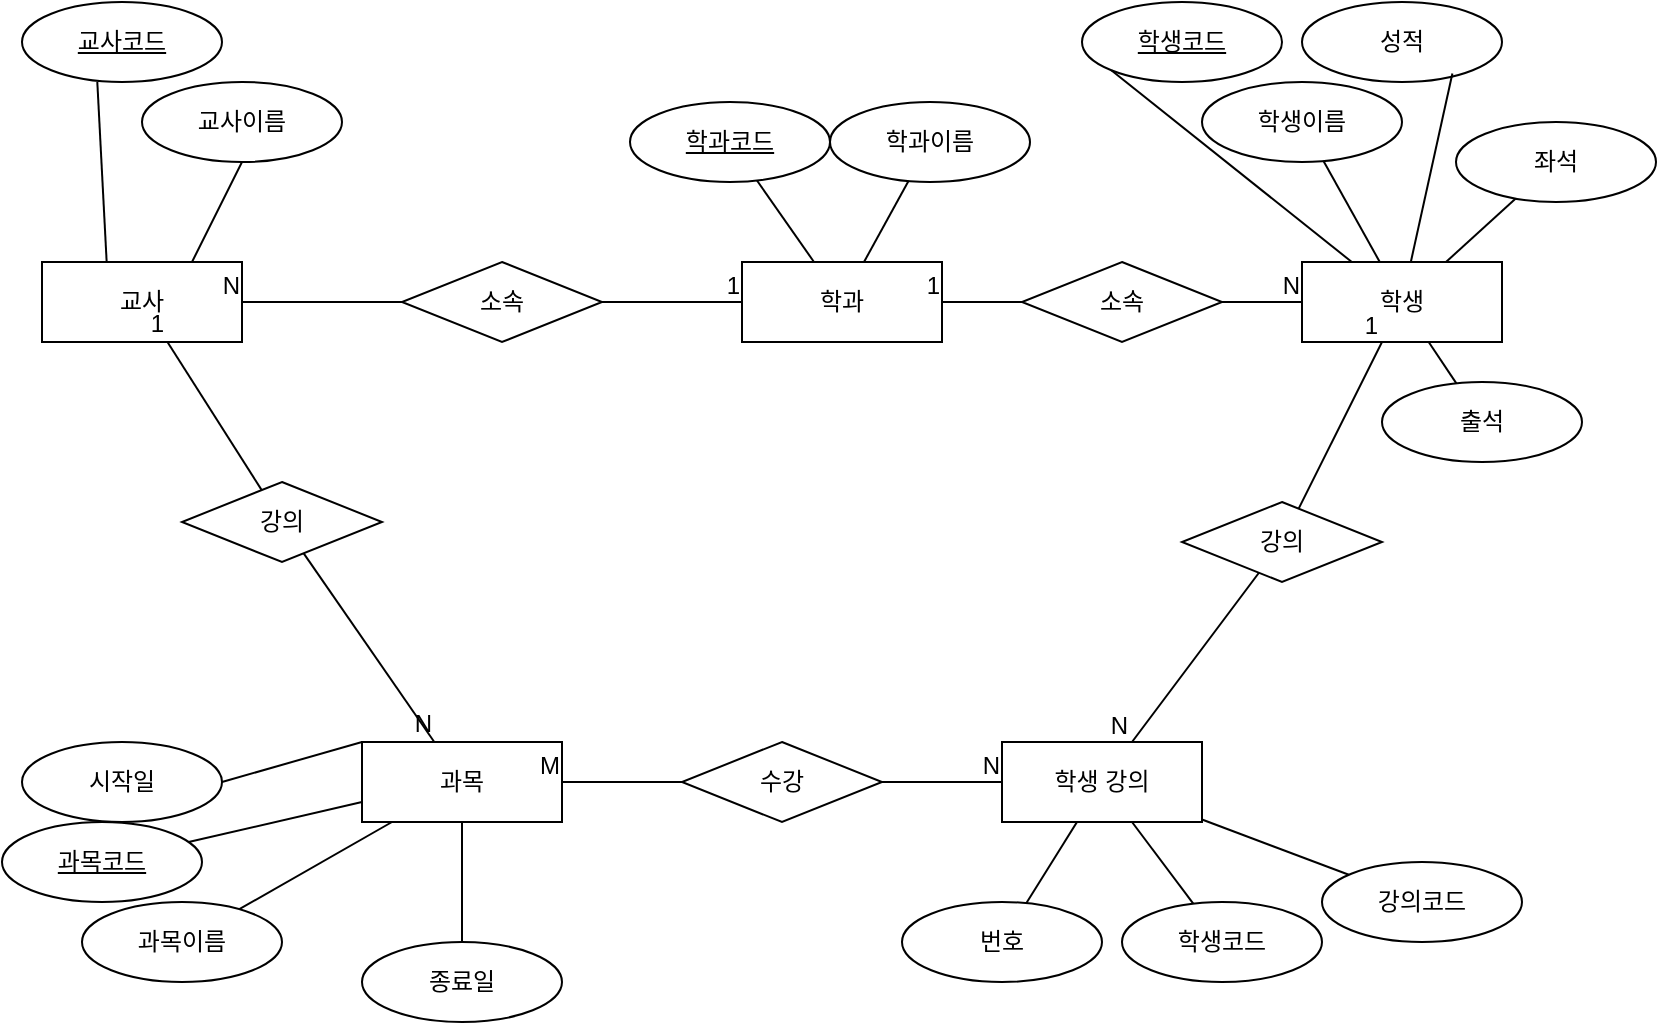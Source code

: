 <mxfile version="21.6.2" type="device">
  <diagram name="페이지-1" id="Dtqa8Nk4vweeRr1o5PZ7">
    <mxGraphModel dx="1434" dy="699" grid="1" gridSize="10" guides="1" tooltips="1" connect="1" arrows="1" fold="1" page="1" pageScale="1" pageWidth="827" pageHeight="1169" math="0" shadow="0">
      <root>
        <mxCell id="0" />
        <mxCell id="1" parent="0" />
        <mxCell id="zMYsZ2smEPR20cj2PESS-1" value="학과" style="whiteSpace=wrap;html=1;align=center;" parent="1" vertex="1">
          <mxGeometry x="370" y="160" width="100" height="40" as="geometry" />
        </mxCell>
        <mxCell id="zMYsZ2smEPR20cj2PESS-2" value="교사" style="whiteSpace=wrap;html=1;align=center;" parent="1" vertex="1">
          <mxGeometry x="20" y="160" width="100" height="40" as="geometry" />
        </mxCell>
        <mxCell id="zMYsZ2smEPR20cj2PESS-4" value="학생 강의" style="whiteSpace=wrap;html=1;align=center;" parent="1" vertex="1">
          <mxGeometry x="500" y="400" width="100" height="40" as="geometry" />
        </mxCell>
        <mxCell id="zMYsZ2smEPR20cj2PESS-5" value="과목" style="whiteSpace=wrap;html=1;align=center;" parent="1" vertex="1">
          <mxGeometry x="180" y="400" width="100" height="40" as="geometry" />
        </mxCell>
        <mxCell id="zMYsZ2smEPR20cj2PESS-7" value="학생" style="whiteSpace=wrap;html=1;align=center;" parent="1" vertex="1">
          <mxGeometry x="650" y="160" width="100" height="40" as="geometry" />
        </mxCell>
        <mxCell id="zMYsZ2smEPR20cj2PESS-12" value="수강" style="shape=rhombus;perimeter=rhombusPerimeter;whiteSpace=wrap;html=1;align=center;" parent="1" vertex="1">
          <mxGeometry x="340" y="400" width="100" height="40" as="geometry" />
        </mxCell>
        <mxCell id="zMYsZ2smEPR20cj2PESS-13" value="강의" style="shape=rhombus;perimeter=rhombusPerimeter;whiteSpace=wrap;html=1;align=center;" parent="1" vertex="1">
          <mxGeometry x="90" y="270" width="100" height="40" as="geometry" />
        </mxCell>
        <mxCell id="zMYsZ2smEPR20cj2PESS-14" value="강의" style="shape=rhombus;perimeter=rhombusPerimeter;whiteSpace=wrap;html=1;align=center;" parent="1" vertex="1">
          <mxGeometry x="590" y="280" width="100" height="40" as="geometry" />
        </mxCell>
        <mxCell id="zMYsZ2smEPR20cj2PESS-15" value="소속" style="shape=rhombus;perimeter=rhombusPerimeter;whiteSpace=wrap;html=1;align=center;" parent="1" vertex="1">
          <mxGeometry x="510" y="160" width="100" height="40" as="geometry" />
        </mxCell>
        <mxCell id="zMYsZ2smEPR20cj2PESS-16" value="소속" style="shape=rhombus;perimeter=rhombusPerimeter;whiteSpace=wrap;html=1;align=center;" parent="1" vertex="1">
          <mxGeometry x="200" y="160" width="100" height="40" as="geometry" />
        </mxCell>
        <mxCell id="zMYsZ2smEPR20cj2PESS-17" value="" style="endArrow=none;html=1;rounded=0;entryX=0;entryY=0.5;entryDx=0;entryDy=0;exitX=1;exitY=0.5;exitDx=0;exitDy=0;" parent="1" source="zMYsZ2smEPR20cj2PESS-16" target="zMYsZ2smEPR20cj2PESS-1" edge="1">
          <mxGeometry relative="1" as="geometry">
            <mxPoint x="270" y="250" as="sourcePoint" />
            <mxPoint x="430" y="250" as="targetPoint" />
          </mxGeometry>
        </mxCell>
        <mxCell id="zMYsZ2smEPR20cj2PESS-18" value="1" style="resizable=0;html=1;whiteSpace=wrap;align=right;verticalAlign=bottom;" parent="zMYsZ2smEPR20cj2PESS-17" connectable="0" vertex="1">
          <mxGeometry x="1" relative="1" as="geometry" />
        </mxCell>
        <mxCell id="zMYsZ2smEPR20cj2PESS-19" value="" style="endArrow=none;html=1;rounded=0;entryX=1;entryY=0.5;entryDx=0;entryDy=0;exitX=0;exitY=0.5;exitDx=0;exitDy=0;" parent="1" source="zMYsZ2smEPR20cj2PESS-16" target="zMYsZ2smEPR20cj2PESS-2" edge="1">
          <mxGeometry relative="1" as="geometry">
            <mxPoint x="310" y="290" as="sourcePoint" />
            <mxPoint x="470" y="290" as="targetPoint" />
          </mxGeometry>
        </mxCell>
        <mxCell id="zMYsZ2smEPR20cj2PESS-20" value="N" style="resizable=0;html=1;whiteSpace=wrap;align=right;verticalAlign=bottom;" parent="zMYsZ2smEPR20cj2PESS-19" connectable="0" vertex="1">
          <mxGeometry x="1" relative="1" as="geometry" />
        </mxCell>
        <mxCell id="zMYsZ2smEPR20cj2PESS-21" value="&lt;u&gt;교사코드&lt;/u&gt;" style="ellipse;whiteSpace=wrap;html=1;align=center;" parent="1" vertex="1">
          <mxGeometry x="10" y="30" width="100" height="40" as="geometry" />
        </mxCell>
        <mxCell id="zMYsZ2smEPR20cj2PESS-22" value="교사이름" style="ellipse;whiteSpace=wrap;html=1;align=center;" parent="1" vertex="1">
          <mxGeometry x="70" y="70" width="100" height="40" as="geometry" />
        </mxCell>
        <mxCell id="zMYsZ2smEPR20cj2PESS-24" value="&lt;u&gt;과목코드&lt;/u&gt;" style="ellipse;whiteSpace=wrap;html=1;align=center;" parent="1" vertex="1">
          <mxGeometry y="440" width="100" height="40" as="geometry" />
        </mxCell>
        <mxCell id="zMYsZ2smEPR20cj2PESS-25" value="과목이름" style="ellipse;whiteSpace=wrap;html=1;align=center;" parent="1" vertex="1">
          <mxGeometry x="40" y="480" width="100" height="40" as="geometry" />
        </mxCell>
        <mxCell id="zMYsZ2smEPR20cj2PESS-27" value="종료일" style="ellipse;whiteSpace=wrap;html=1;align=center;" parent="1" vertex="1">
          <mxGeometry x="180" y="500" width="100" height="40" as="geometry" />
        </mxCell>
        <mxCell id="zMYsZ2smEPR20cj2PESS-28" value="시작일" style="ellipse;whiteSpace=wrap;html=1;align=center;" parent="1" vertex="1">
          <mxGeometry x="10" y="400" width="100" height="40" as="geometry" />
        </mxCell>
        <mxCell id="zMYsZ2smEPR20cj2PESS-29" value="번호" style="ellipse;whiteSpace=wrap;html=1;align=center;" parent="1" vertex="1">
          <mxGeometry x="450" y="480" width="100" height="40" as="geometry" />
        </mxCell>
        <mxCell id="zMYsZ2smEPR20cj2PESS-30" value="학생코드" style="ellipse;whiteSpace=wrap;html=1;align=center;" parent="1" vertex="1">
          <mxGeometry x="560" y="480" width="100" height="40" as="geometry" />
        </mxCell>
        <mxCell id="zMYsZ2smEPR20cj2PESS-31" value="강의코드" style="ellipse;whiteSpace=wrap;html=1;align=center;" parent="1" vertex="1">
          <mxGeometry x="660" y="460" width="100" height="40" as="geometry" />
        </mxCell>
        <mxCell id="zMYsZ2smEPR20cj2PESS-32" value="&lt;u&gt;학과코드&lt;/u&gt;" style="ellipse;whiteSpace=wrap;html=1;align=center;" parent="1" vertex="1">
          <mxGeometry x="314" y="80" width="100" height="40" as="geometry" />
        </mxCell>
        <mxCell id="zMYsZ2smEPR20cj2PESS-33" value="학과이름" style="ellipse;whiteSpace=wrap;html=1;align=center;" parent="1" vertex="1">
          <mxGeometry x="414" y="80" width="100" height="40" as="geometry" />
        </mxCell>
        <mxCell id="zMYsZ2smEPR20cj2PESS-34" value="&lt;u&gt;학생코드&lt;/u&gt;" style="ellipse;whiteSpace=wrap;html=1;align=center;" parent="1" vertex="1">
          <mxGeometry x="540" y="30" width="100" height="40" as="geometry" />
        </mxCell>
        <mxCell id="zMYsZ2smEPR20cj2PESS-35" value="학생이름" style="ellipse;whiteSpace=wrap;html=1;align=center;" parent="1" vertex="1">
          <mxGeometry x="600" y="70" width="100" height="40" as="geometry" />
        </mxCell>
        <mxCell id="zMYsZ2smEPR20cj2PESS-36" value="성적" style="ellipse;whiteSpace=wrap;html=1;align=center;" parent="1" vertex="1">
          <mxGeometry x="650" y="30" width="100" height="40" as="geometry" />
        </mxCell>
        <mxCell id="zMYsZ2smEPR20cj2PESS-37" value="출석" style="ellipse;whiteSpace=wrap;html=1;align=center;" parent="1" vertex="1">
          <mxGeometry x="690" y="220" width="100" height="40" as="geometry" />
        </mxCell>
        <mxCell id="zMYsZ2smEPR20cj2PESS-40" value="" style="endArrow=none;html=1;rounded=0;exitX=0.75;exitY=0;exitDx=0;exitDy=0;entryX=0.5;entryY=1;entryDx=0;entryDy=0;" parent="1" source="zMYsZ2smEPR20cj2PESS-2" target="zMYsZ2smEPR20cj2PESS-22" edge="1">
          <mxGeometry relative="1" as="geometry">
            <mxPoint x="360" y="290" as="sourcePoint" />
            <mxPoint x="520" y="290" as="targetPoint" />
          </mxGeometry>
        </mxCell>
        <mxCell id="zMYsZ2smEPR20cj2PESS-41" value="" style="endArrow=none;html=1;rounded=0;exitX=0.372;exitY=0.074;exitDx=0;exitDy=0;exitPerimeter=0;entryX=0.425;entryY=1.065;entryDx=0;entryDy=0;entryPerimeter=0;" parent="1" edge="1">
          <mxGeometry relative="1" as="geometry">
            <mxPoint x="52.35" y="160.36" as="sourcePoint" />
            <mxPoint x="47.65" y="70.0" as="targetPoint" />
          </mxGeometry>
        </mxCell>
        <mxCell id="zMYsZ2smEPR20cj2PESS-42" value="" style="endArrow=none;html=1;rounded=0;exitX=0;exitY=0;exitDx=0;exitDy=0;entryX=1;entryY=0.5;entryDx=0;entryDy=0;" parent="1" source="zMYsZ2smEPR20cj2PESS-5" target="zMYsZ2smEPR20cj2PESS-28" edge="1">
          <mxGeometry relative="1" as="geometry">
            <mxPoint x="360" y="290" as="sourcePoint" />
            <mxPoint x="520" y="290" as="targetPoint" />
          </mxGeometry>
        </mxCell>
        <mxCell id="zMYsZ2smEPR20cj2PESS-43" value="" style="endArrow=none;html=1;rounded=0;exitX=0;exitY=0.75;exitDx=0;exitDy=0;" parent="1" source="zMYsZ2smEPR20cj2PESS-5" target="zMYsZ2smEPR20cj2PESS-24" edge="1">
          <mxGeometry relative="1" as="geometry">
            <mxPoint x="360" y="290" as="sourcePoint" />
            <mxPoint x="520" y="290" as="targetPoint" />
          </mxGeometry>
        </mxCell>
        <mxCell id="zMYsZ2smEPR20cj2PESS-44" value="" style="endArrow=none;html=1;rounded=0;" parent="1" source="zMYsZ2smEPR20cj2PESS-5" target="zMYsZ2smEPR20cj2PESS-25" edge="1">
          <mxGeometry relative="1" as="geometry">
            <mxPoint x="360" y="290" as="sourcePoint" />
            <mxPoint x="520" y="290" as="targetPoint" />
          </mxGeometry>
        </mxCell>
        <mxCell id="zMYsZ2smEPR20cj2PESS-46" value="" style="endArrow=none;html=1;rounded=0;" parent="1" source="zMYsZ2smEPR20cj2PESS-5" target="zMYsZ2smEPR20cj2PESS-27" edge="1">
          <mxGeometry relative="1" as="geometry">
            <mxPoint x="360" y="290" as="sourcePoint" />
            <mxPoint x="520" y="290" as="targetPoint" />
          </mxGeometry>
        </mxCell>
        <mxCell id="zMYsZ2smEPR20cj2PESS-47" value="" style="endArrow=none;html=1;rounded=0;" parent="1" source="zMYsZ2smEPR20cj2PESS-29" target="zMYsZ2smEPR20cj2PESS-4" edge="1">
          <mxGeometry relative="1" as="geometry">
            <mxPoint x="360" y="290" as="sourcePoint" />
            <mxPoint x="520" y="290" as="targetPoint" />
          </mxGeometry>
        </mxCell>
        <mxCell id="zMYsZ2smEPR20cj2PESS-48" value="" style="endArrow=none;html=1;rounded=0;" parent="1" source="zMYsZ2smEPR20cj2PESS-30" target="zMYsZ2smEPR20cj2PESS-4" edge="1">
          <mxGeometry relative="1" as="geometry">
            <mxPoint x="360" y="290" as="sourcePoint" />
            <mxPoint x="520" y="290" as="targetPoint" />
          </mxGeometry>
        </mxCell>
        <mxCell id="zMYsZ2smEPR20cj2PESS-49" value="" style="endArrow=none;html=1;rounded=0;" parent="1" source="zMYsZ2smEPR20cj2PESS-31" target="zMYsZ2smEPR20cj2PESS-4" edge="1">
          <mxGeometry relative="1" as="geometry">
            <mxPoint x="360" y="290" as="sourcePoint" />
            <mxPoint x="520" y="290" as="targetPoint" />
          </mxGeometry>
        </mxCell>
        <mxCell id="zMYsZ2smEPR20cj2PESS-50" value="" style="endArrow=none;html=1;rounded=0;exitX=0;exitY=1;exitDx=0;exitDy=0;" parent="1" source="zMYsZ2smEPR20cj2PESS-34" target="zMYsZ2smEPR20cj2PESS-7" edge="1">
          <mxGeometry relative="1" as="geometry">
            <mxPoint x="360" y="290" as="sourcePoint" />
            <mxPoint x="520" y="290" as="targetPoint" />
          </mxGeometry>
        </mxCell>
        <mxCell id="zMYsZ2smEPR20cj2PESS-51" value="" style="endArrow=none;html=1;rounded=0;" parent="1" source="zMYsZ2smEPR20cj2PESS-35" target="zMYsZ2smEPR20cj2PESS-7" edge="1">
          <mxGeometry relative="1" as="geometry">
            <mxPoint x="360" y="290" as="sourcePoint" />
            <mxPoint x="520" y="290" as="targetPoint" />
          </mxGeometry>
        </mxCell>
        <mxCell id="zMYsZ2smEPR20cj2PESS-52" value="" style="endArrow=none;html=1;rounded=0;exitX=0.752;exitY=0.894;exitDx=0;exitDy=0;exitPerimeter=0;" parent="1" source="zMYsZ2smEPR20cj2PESS-36" target="zMYsZ2smEPR20cj2PESS-7" edge="1">
          <mxGeometry relative="1" as="geometry">
            <mxPoint x="360" y="290" as="sourcePoint" />
            <mxPoint x="520" y="290" as="targetPoint" />
          </mxGeometry>
        </mxCell>
        <mxCell id="zMYsZ2smEPR20cj2PESS-54" value="" style="endArrow=none;html=1;rounded=0;" parent="1" source="zMYsZ2smEPR20cj2PESS-37" target="zMYsZ2smEPR20cj2PESS-7" edge="1">
          <mxGeometry relative="1" as="geometry">
            <mxPoint x="360" y="290" as="sourcePoint" />
            <mxPoint x="520" y="290" as="targetPoint" />
          </mxGeometry>
        </mxCell>
        <mxCell id="zMYsZ2smEPR20cj2PESS-55" value="" style="endArrow=none;html=1;rounded=0;" parent="1" source="zMYsZ2smEPR20cj2PESS-1" target="zMYsZ2smEPR20cj2PESS-32" edge="1">
          <mxGeometry relative="1" as="geometry">
            <mxPoint x="360" y="290" as="sourcePoint" />
            <mxPoint x="520" y="290" as="targetPoint" />
          </mxGeometry>
        </mxCell>
        <mxCell id="zMYsZ2smEPR20cj2PESS-56" value="" style="endArrow=none;html=1;rounded=0;" parent="1" source="zMYsZ2smEPR20cj2PESS-1" target="zMYsZ2smEPR20cj2PESS-33" edge="1">
          <mxGeometry relative="1" as="geometry">
            <mxPoint x="360" y="290" as="sourcePoint" />
            <mxPoint x="520" y="290" as="targetPoint" />
          </mxGeometry>
        </mxCell>
        <mxCell id="zMYsZ2smEPR20cj2PESS-58" value="" style="endArrow=none;html=1;rounded=0;" parent="1" source="zMYsZ2smEPR20cj2PESS-13" target="zMYsZ2smEPR20cj2PESS-2" edge="1">
          <mxGeometry relative="1" as="geometry">
            <mxPoint x="360" y="290" as="sourcePoint" />
            <mxPoint x="520" y="290" as="targetPoint" />
          </mxGeometry>
        </mxCell>
        <mxCell id="zMYsZ2smEPR20cj2PESS-59" value="1" style="resizable=0;html=1;whiteSpace=wrap;align=right;verticalAlign=bottom;" parent="zMYsZ2smEPR20cj2PESS-58" connectable="0" vertex="1">
          <mxGeometry x="1" relative="1" as="geometry" />
        </mxCell>
        <mxCell id="zMYsZ2smEPR20cj2PESS-60" value="" style="endArrow=none;html=1;rounded=0;" parent="1" source="zMYsZ2smEPR20cj2PESS-13" target="zMYsZ2smEPR20cj2PESS-5" edge="1">
          <mxGeometry relative="1" as="geometry">
            <mxPoint x="360" y="290" as="sourcePoint" />
            <mxPoint x="520" y="290" as="targetPoint" />
          </mxGeometry>
        </mxCell>
        <mxCell id="zMYsZ2smEPR20cj2PESS-61" value="N" style="resizable=0;html=1;whiteSpace=wrap;align=right;verticalAlign=bottom;" parent="zMYsZ2smEPR20cj2PESS-60" connectable="0" vertex="1">
          <mxGeometry x="1" relative="1" as="geometry" />
        </mxCell>
        <mxCell id="zMYsZ2smEPR20cj2PESS-62" value="" style="endArrow=none;html=1;rounded=0;" parent="1" source="zMYsZ2smEPR20cj2PESS-12" target="zMYsZ2smEPR20cj2PESS-4" edge="1">
          <mxGeometry relative="1" as="geometry">
            <mxPoint x="360" y="290" as="sourcePoint" />
            <mxPoint x="520" y="290" as="targetPoint" />
          </mxGeometry>
        </mxCell>
        <mxCell id="zMYsZ2smEPR20cj2PESS-63" value="N" style="resizable=0;html=1;whiteSpace=wrap;align=right;verticalAlign=bottom;" parent="zMYsZ2smEPR20cj2PESS-62" connectable="0" vertex="1">
          <mxGeometry x="1" relative="1" as="geometry" />
        </mxCell>
        <mxCell id="zMYsZ2smEPR20cj2PESS-65" value="" style="endArrow=none;html=1;rounded=0;exitX=0;exitY=0.5;exitDx=0;exitDy=0;" parent="1" source="zMYsZ2smEPR20cj2PESS-12" target="zMYsZ2smEPR20cj2PESS-5" edge="1">
          <mxGeometry relative="1" as="geometry">
            <mxPoint x="360" y="290" as="sourcePoint" />
            <mxPoint x="520" y="290" as="targetPoint" />
          </mxGeometry>
        </mxCell>
        <mxCell id="zMYsZ2smEPR20cj2PESS-66" value="M" style="resizable=0;html=1;whiteSpace=wrap;align=right;verticalAlign=bottom;" parent="zMYsZ2smEPR20cj2PESS-65" connectable="0" vertex="1">
          <mxGeometry x="1" relative="1" as="geometry" />
        </mxCell>
        <mxCell id="zMYsZ2smEPR20cj2PESS-67" value="" style="endArrow=none;html=1;rounded=0;" parent="1" source="zMYsZ2smEPR20cj2PESS-14" target="zMYsZ2smEPR20cj2PESS-7" edge="1">
          <mxGeometry relative="1" as="geometry">
            <mxPoint x="541.67" y="220" as="sourcePoint" />
            <mxPoint x="500.003" y="303.333" as="targetPoint" />
          </mxGeometry>
        </mxCell>
        <mxCell id="zMYsZ2smEPR20cj2PESS-68" value="1" style="resizable=0;html=1;whiteSpace=wrap;align=right;verticalAlign=bottom;" parent="zMYsZ2smEPR20cj2PESS-67" connectable="0" vertex="1">
          <mxGeometry x="1" relative="1" as="geometry" />
        </mxCell>
        <mxCell id="zMYsZ2smEPR20cj2PESS-69" value="" style="endArrow=none;html=1;rounded=0;" parent="1" source="zMYsZ2smEPR20cj2PESS-14" target="zMYsZ2smEPR20cj2PESS-4" edge="1">
          <mxGeometry relative="1" as="geometry">
            <mxPoint x="360" y="290" as="sourcePoint" />
            <mxPoint x="520" y="290" as="targetPoint" />
          </mxGeometry>
        </mxCell>
        <mxCell id="zMYsZ2smEPR20cj2PESS-70" value="N" style="resizable=0;html=1;whiteSpace=wrap;align=right;verticalAlign=bottom;" parent="zMYsZ2smEPR20cj2PESS-69" connectable="0" vertex="1">
          <mxGeometry x="1" relative="1" as="geometry" />
        </mxCell>
        <mxCell id="zMYsZ2smEPR20cj2PESS-71" value="" style="endArrow=none;html=1;rounded=0;" parent="1" source="zMYsZ2smEPR20cj2PESS-15" target="zMYsZ2smEPR20cj2PESS-1" edge="1">
          <mxGeometry relative="1" as="geometry">
            <mxPoint x="360" y="290" as="sourcePoint" />
            <mxPoint x="520" y="290" as="targetPoint" />
          </mxGeometry>
        </mxCell>
        <mxCell id="zMYsZ2smEPR20cj2PESS-72" value="1" style="resizable=0;html=1;whiteSpace=wrap;align=right;verticalAlign=bottom;" parent="zMYsZ2smEPR20cj2PESS-71" connectable="0" vertex="1">
          <mxGeometry x="1" relative="1" as="geometry" />
        </mxCell>
        <mxCell id="zMYsZ2smEPR20cj2PESS-73" value="" style="endArrow=none;html=1;rounded=0;" parent="1" source="zMYsZ2smEPR20cj2PESS-15" target="zMYsZ2smEPR20cj2PESS-7" edge="1">
          <mxGeometry relative="1" as="geometry">
            <mxPoint x="360" y="290" as="sourcePoint" />
            <mxPoint x="520" y="290" as="targetPoint" />
          </mxGeometry>
        </mxCell>
        <mxCell id="zMYsZ2smEPR20cj2PESS-74" value="N" style="resizable=0;html=1;whiteSpace=wrap;align=right;verticalAlign=bottom;" parent="zMYsZ2smEPR20cj2PESS-73" connectable="0" vertex="1">
          <mxGeometry x="1" relative="1" as="geometry" />
        </mxCell>
        <mxCell id="30SiUzpotjR4iBvdVWAZ-1" value="좌석" style="ellipse;whiteSpace=wrap;html=1;align=center;" parent="1" vertex="1">
          <mxGeometry x="727" y="90" width="100" height="40" as="geometry" />
        </mxCell>
        <mxCell id="30SiUzpotjR4iBvdVWAZ-2" value="" style="endArrow=none;html=1;rounded=0;" parent="1" source="30SiUzpotjR4iBvdVWAZ-1" target="zMYsZ2smEPR20cj2PESS-7" edge="1">
          <mxGeometry relative="1" as="geometry">
            <mxPoint x="960" y="300" as="sourcePoint" />
            <mxPoint x="1120" y="300" as="targetPoint" />
          </mxGeometry>
        </mxCell>
      </root>
    </mxGraphModel>
  </diagram>
</mxfile>
